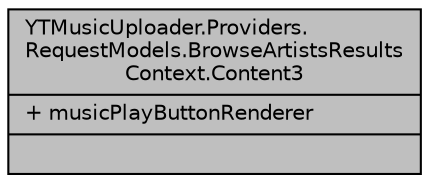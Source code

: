 digraph "YTMusicUploader.Providers.RequestModels.BrowseArtistsResultsContext.Content3"
{
 // LATEX_PDF_SIZE
  edge [fontname="Helvetica",fontsize="10",labelfontname="Helvetica",labelfontsize="10"];
  node [fontname="Helvetica",fontsize="10",shape=record];
  Node1 [label="{YTMusicUploader.Providers.\lRequestModels.BrowseArtistsResults\lContext.Content3\n|+ musicPlayButtonRenderer\l|}",height=0.2,width=0.4,color="black", fillcolor="grey75", style="filled", fontcolor="black",tooltip=" "];
}
